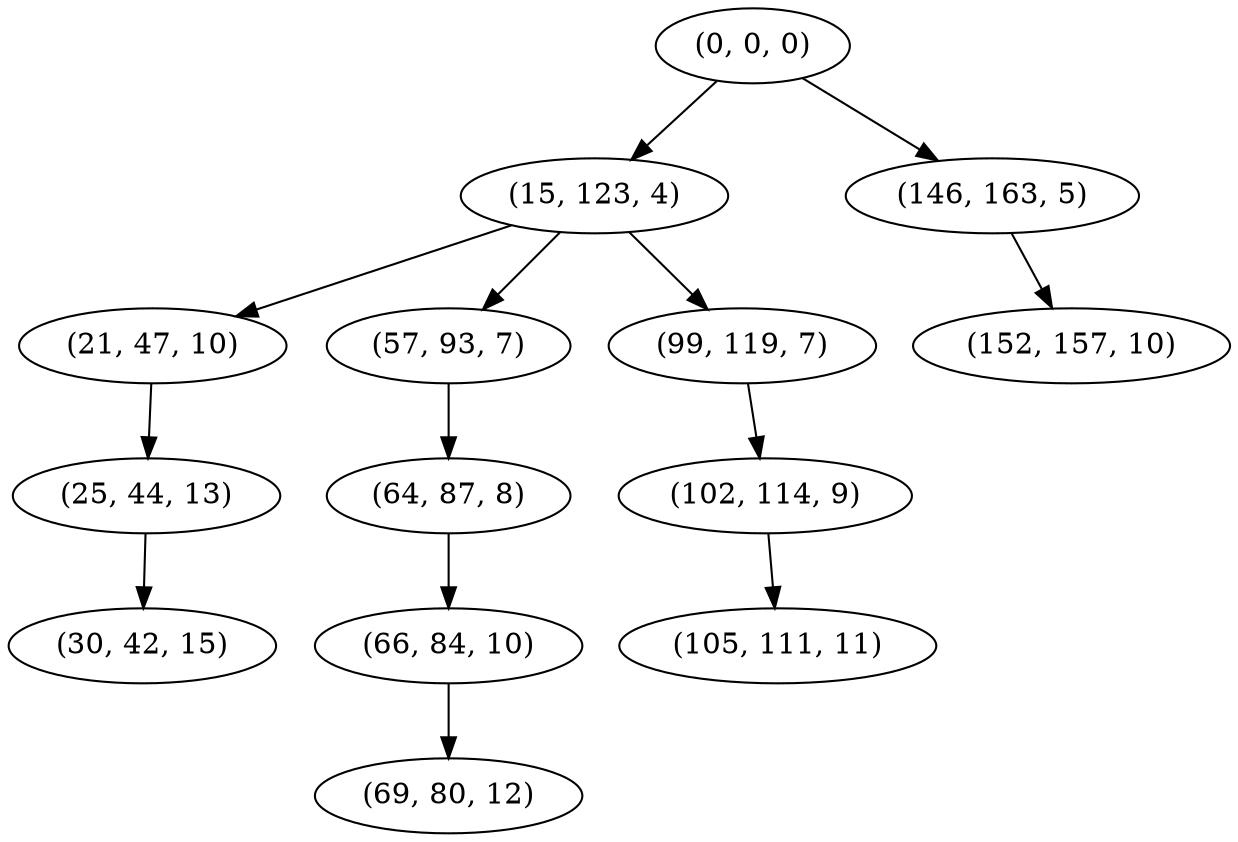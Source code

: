 digraph tree {
    "(0, 0, 0)";
    "(15, 123, 4)";
    "(21, 47, 10)";
    "(25, 44, 13)";
    "(30, 42, 15)";
    "(57, 93, 7)";
    "(64, 87, 8)";
    "(66, 84, 10)";
    "(69, 80, 12)";
    "(99, 119, 7)";
    "(102, 114, 9)";
    "(105, 111, 11)";
    "(146, 163, 5)";
    "(152, 157, 10)";
    "(0, 0, 0)" -> "(15, 123, 4)";
    "(0, 0, 0)" -> "(146, 163, 5)";
    "(15, 123, 4)" -> "(21, 47, 10)";
    "(15, 123, 4)" -> "(57, 93, 7)";
    "(15, 123, 4)" -> "(99, 119, 7)";
    "(21, 47, 10)" -> "(25, 44, 13)";
    "(25, 44, 13)" -> "(30, 42, 15)";
    "(57, 93, 7)" -> "(64, 87, 8)";
    "(64, 87, 8)" -> "(66, 84, 10)";
    "(66, 84, 10)" -> "(69, 80, 12)";
    "(99, 119, 7)" -> "(102, 114, 9)";
    "(102, 114, 9)" -> "(105, 111, 11)";
    "(146, 163, 5)" -> "(152, 157, 10)";
}
